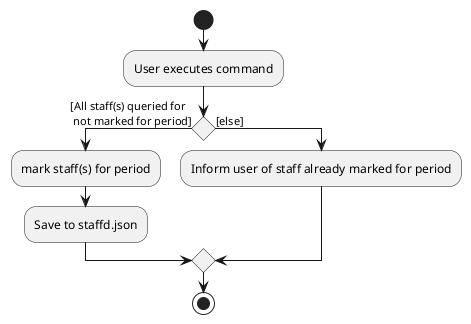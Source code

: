 @startuml
start
:User executes command;

'Since the beta syntax does not support placing the condition outside the
'diamond we place it as the true branch instead.

if () then ([All staff(s) queried for \n not marked for period])
    :mark staff(s) for period;
    :Save to staffd.json;
else ([else])
    :Inform user of staff already marked for period;
endif
stop
@enduml
